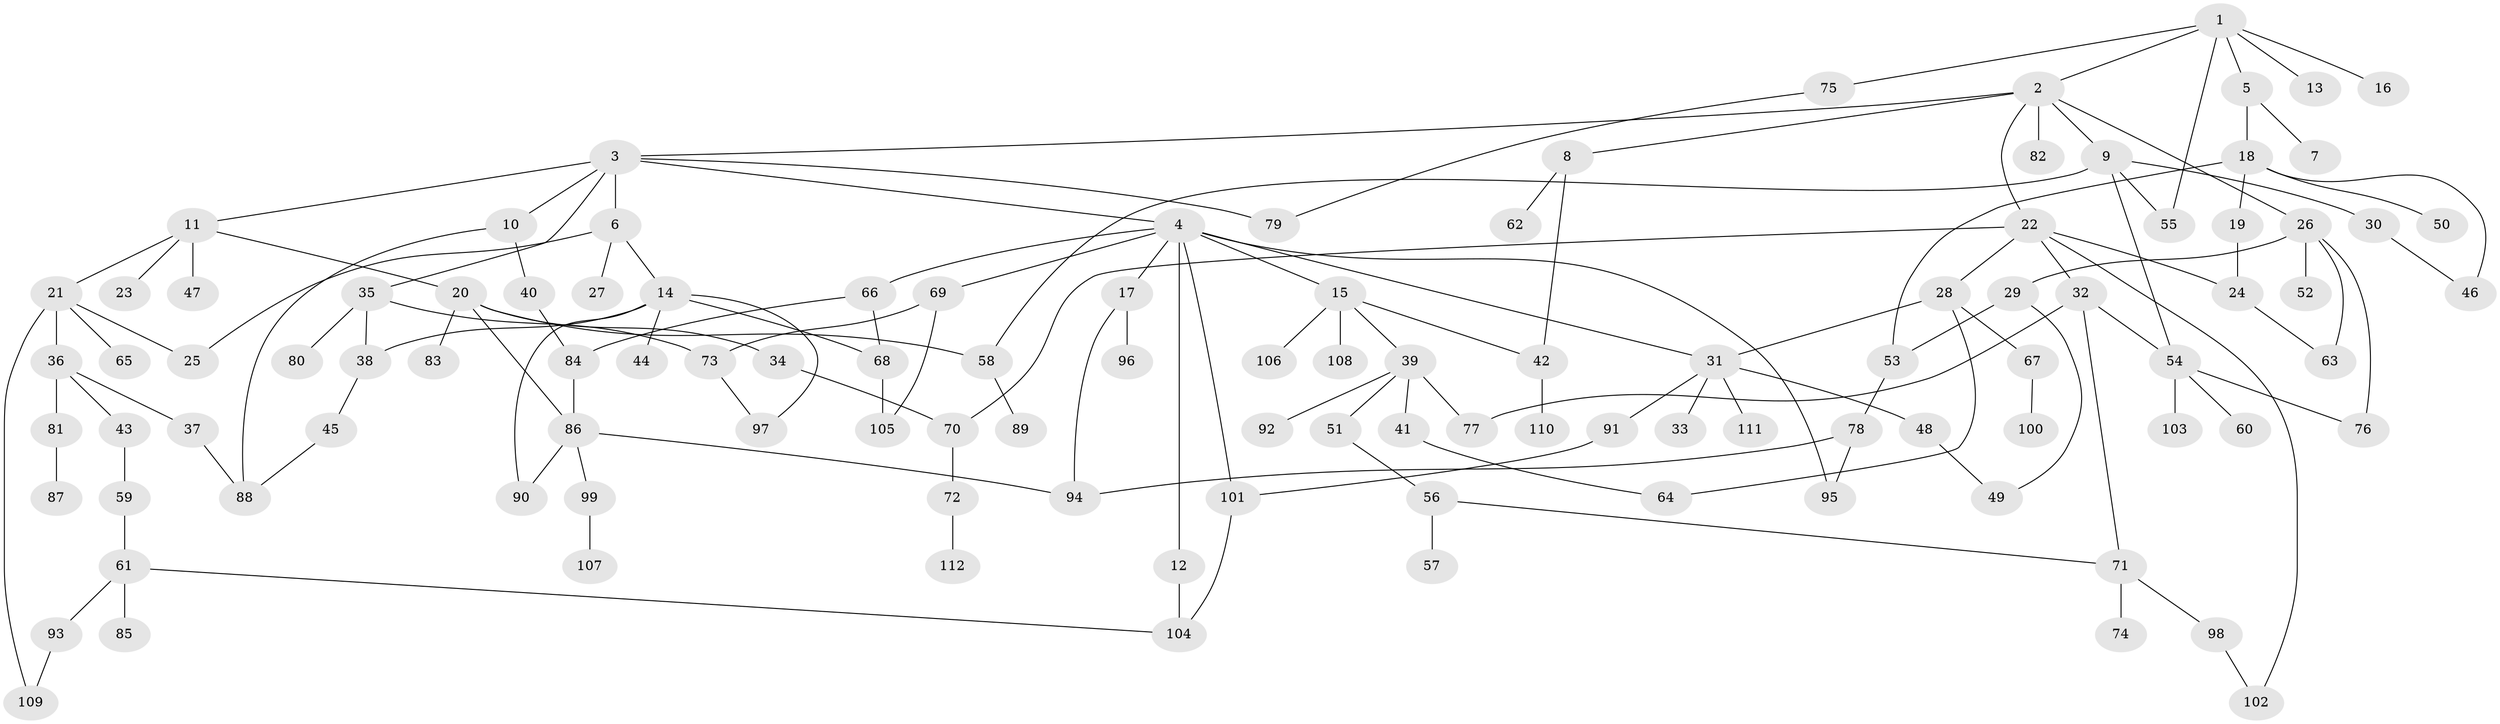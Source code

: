 // Generated by graph-tools (version 1.1) at 2025/13/03/09/25 04:13:16]
// undirected, 112 vertices, 146 edges
graph export_dot {
graph [start="1"]
  node [color=gray90,style=filled];
  1;
  2;
  3;
  4;
  5;
  6;
  7;
  8;
  9;
  10;
  11;
  12;
  13;
  14;
  15;
  16;
  17;
  18;
  19;
  20;
  21;
  22;
  23;
  24;
  25;
  26;
  27;
  28;
  29;
  30;
  31;
  32;
  33;
  34;
  35;
  36;
  37;
  38;
  39;
  40;
  41;
  42;
  43;
  44;
  45;
  46;
  47;
  48;
  49;
  50;
  51;
  52;
  53;
  54;
  55;
  56;
  57;
  58;
  59;
  60;
  61;
  62;
  63;
  64;
  65;
  66;
  67;
  68;
  69;
  70;
  71;
  72;
  73;
  74;
  75;
  76;
  77;
  78;
  79;
  80;
  81;
  82;
  83;
  84;
  85;
  86;
  87;
  88;
  89;
  90;
  91;
  92;
  93;
  94;
  95;
  96;
  97;
  98;
  99;
  100;
  101;
  102;
  103;
  104;
  105;
  106;
  107;
  108;
  109;
  110;
  111;
  112;
  1 -- 2;
  1 -- 5;
  1 -- 13;
  1 -- 16;
  1 -- 55;
  1 -- 75;
  2 -- 3;
  2 -- 8;
  2 -- 9;
  2 -- 22;
  2 -- 26;
  2 -- 82;
  3 -- 4;
  3 -- 6;
  3 -- 10;
  3 -- 11;
  3 -- 35;
  3 -- 79;
  4 -- 12;
  4 -- 15;
  4 -- 17;
  4 -- 66;
  4 -- 69;
  4 -- 95;
  4 -- 101;
  4 -- 31;
  5 -- 7;
  5 -- 18;
  6 -- 14;
  6 -- 25;
  6 -- 27;
  8 -- 62;
  8 -- 42;
  9 -- 30;
  9 -- 55;
  9 -- 58;
  9 -- 54;
  10 -- 40;
  10 -- 88;
  11 -- 20;
  11 -- 21;
  11 -- 23;
  11 -- 47;
  12 -- 104;
  14 -- 44;
  14 -- 90;
  14 -- 97;
  14 -- 38;
  14 -- 68;
  15 -- 39;
  15 -- 42;
  15 -- 106;
  15 -- 108;
  17 -- 96;
  17 -- 94;
  18 -- 19;
  18 -- 50;
  18 -- 53;
  18 -- 46;
  19 -- 24;
  20 -- 34;
  20 -- 58;
  20 -- 83;
  20 -- 86;
  21 -- 36;
  21 -- 65;
  21 -- 109;
  21 -- 25;
  22 -- 28;
  22 -- 32;
  22 -- 70;
  22 -- 102;
  22 -- 24;
  24 -- 63;
  26 -- 29;
  26 -- 52;
  26 -- 76;
  26 -- 63;
  28 -- 31;
  28 -- 67;
  28 -- 64;
  29 -- 49;
  29 -- 53;
  30 -- 46;
  31 -- 33;
  31 -- 48;
  31 -- 91;
  31 -- 111;
  32 -- 54;
  32 -- 71;
  32 -- 77;
  34 -- 70;
  35 -- 38;
  35 -- 73;
  35 -- 80;
  36 -- 37;
  36 -- 43;
  36 -- 81;
  37 -- 88;
  38 -- 45;
  39 -- 41;
  39 -- 51;
  39 -- 92;
  39 -- 77;
  40 -- 84;
  41 -- 64;
  42 -- 110;
  43 -- 59;
  45 -- 88;
  48 -- 49;
  51 -- 56;
  53 -- 78;
  54 -- 60;
  54 -- 103;
  54 -- 76;
  56 -- 57;
  56 -- 71;
  58 -- 89;
  59 -- 61;
  61 -- 85;
  61 -- 93;
  61 -- 104;
  66 -- 68;
  66 -- 84;
  67 -- 100;
  68 -- 105;
  69 -- 105;
  69 -- 73;
  70 -- 72;
  71 -- 74;
  71 -- 98;
  72 -- 112;
  73 -- 97;
  75 -- 79;
  78 -- 94;
  78 -- 95;
  81 -- 87;
  84 -- 86;
  86 -- 99;
  86 -- 94;
  86 -- 90;
  91 -- 101;
  93 -- 109;
  98 -- 102;
  99 -- 107;
  101 -- 104;
}

